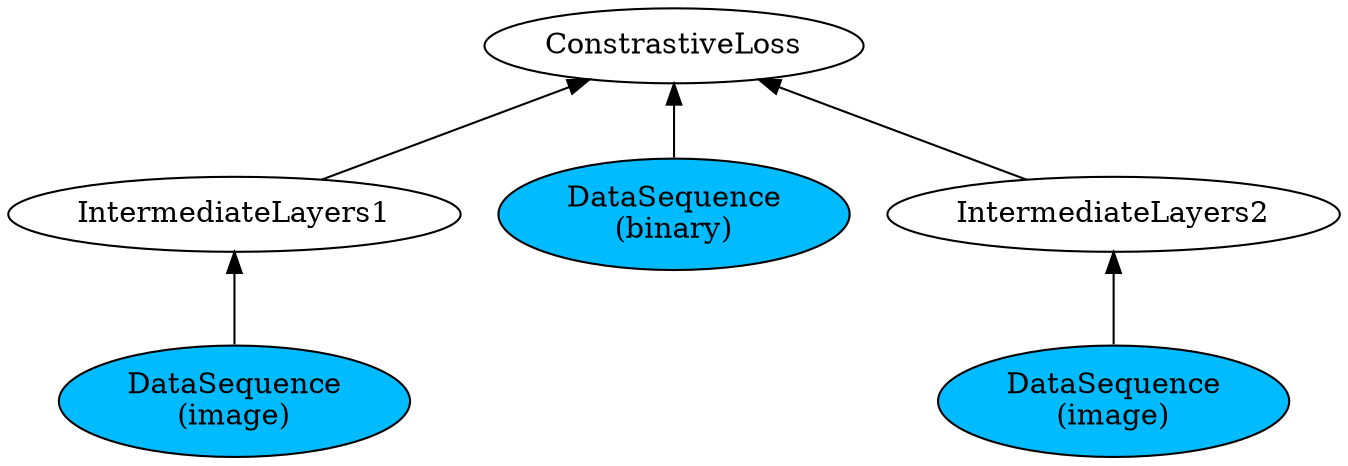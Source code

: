 digraph Network {
    rankdir=BT;
    d1 [label="DataSequence\n(image)", style="filled", fillcolor="#00BBFF"];
    d2 [label="DataSequence\n(image)", style="filled", fillcolor="#00BBFF"];
    d3 [label="DataSequence\n(binary)", style="filled", fillcolor="#00BBFF"];
    d1 -> IntermediateLayers1;
    d2 -> IntermediateLayers2;
    IntermediateLayers1 -> ConstrastiveLoss;
    IntermediateLayers2 -> ConstrastiveLoss;
    d3 -> ConstrastiveLoss;
}
